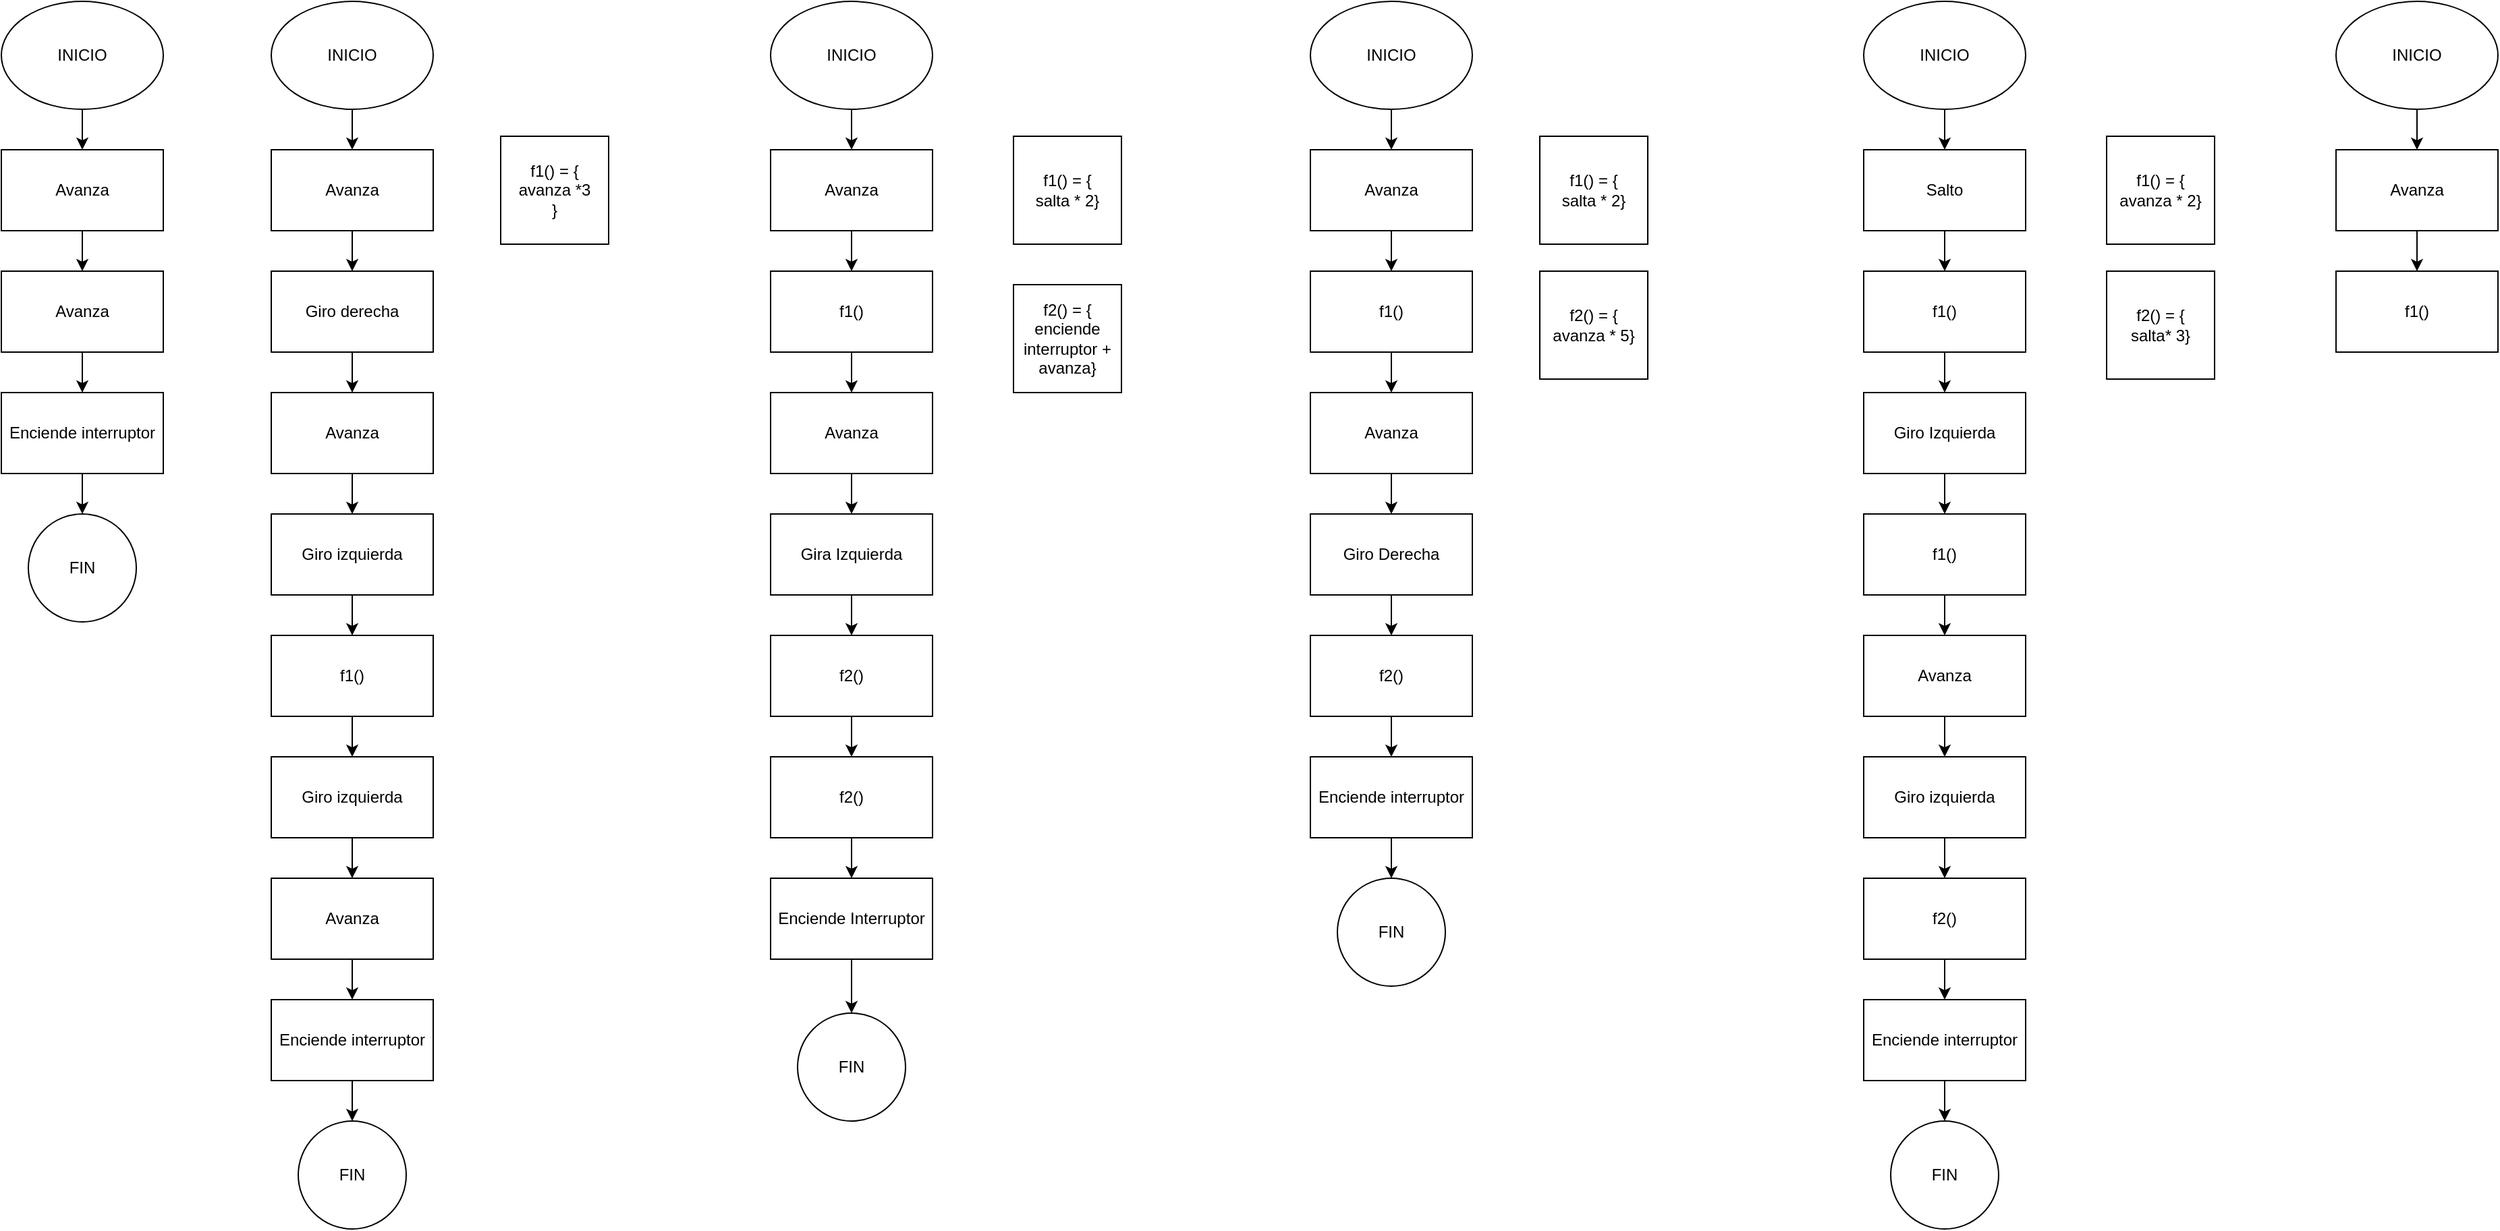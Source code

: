 <mxfile version="21.6.9" type="github">
  <diagram name="Página-1" id="Z_8QZbGZmjloagxHLasW">
    <mxGraphModel dx="1120" dy="478" grid="1" gridSize="10" guides="1" tooltips="1" connect="1" arrows="1" fold="1" page="1" pageScale="1" pageWidth="827" pageHeight="1169" math="0" shadow="0">
      <root>
        <mxCell id="0" />
        <mxCell id="1" parent="0" />
        <mxCell id="EztPIS8EUHxAQPm5CFUI-3" value="" style="edgeStyle=orthogonalEdgeStyle;rounded=0;orthogonalLoop=1;jettySize=auto;html=1;" edge="1" parent="1" source="EztPIS8EUHxAQPm5CFUI-1" target="EztPIS8EUHxAQPm5CFUI-2">
          <mxGeometry relative="1" as="geometry" />
        </mxCell>
        <mxCell id="EztPIS8EUHxAQPm5CFUI-1" value="INICIO" style="ellipse;whiteSpace=wrap;html=1;" vertex="1" parent="1">
          <mxGeometry x="50" width="120" height="80" as="geometry" />
        </mxCell>
        <mxCell id="EztPIS8EUHxAQPm5CFUI-5" value="" style="edgeStyle=orthogonalEdgeStyle;rounded=0;orthogonalLoop=1;jettySize=auto;html=1;" edge="1" parent="1" source="EztPIS8EUHxAQPm5CFUI-2" target="EztPIS8EUHxAQPm5CFUI-4">
          <mxGeometry relative="1" as="geometry" />
        </mxCell>
        <mxCell id="EztPIS8EUHxAQPm5CFUI-2" value="Avanza" style="whiteSpace=wrap;html=1;" vertex="1" parent="1">
          <mxGeometry x="50" y="110" width="120" height="60" as="geometry" />
        </mxCell>
        <mxCell id="EztPIS8EUHxAQPm5CFUI-7" value="" style="edgeStyle=orthogonalEdgeStyle;rounded=0;orthogonalLoop=1;jettySize=auto;html=1;" edge="1" parent="1" source="EztPIS8EUHxAQPm5CFUI-4" target="EztPIS8EUHxAQPm5CFUI-6">
          <mxGeometry relative="1" as="geometry" />
        </mxCell>
        <mxCell id="EztPIS8EUHxAQPm5CFUI-4" value="Avanza" style="whiteSpace=wrap;html=1;" vertex="1" parent="1">
          <mxGeometry x="50" y="200" width="120" height="60" as="geometry" />
        </mxCell>
        <mxCell id="EztPIS8EUHxAQPm5CFUI-90" value="" style="edgeStyle=orthogonalEdgeStyle;rounded=0;orthogonalLoop=1;jettySize=auto;html=1;" edge="1" parent="1" source="EztPIS8EUHxAQPm5CFUI-6" target="EztPIS8EUHxAQPm5CFUI-89">
          <mxGeometry relative="1" as="geometry" />
        </mxCell>
        <mxCell id="EztPIS8EUHxAQPm5CFUI-6" value="Enciende interruptor" style="whiteSpace=wrap;html=1;" vertex="1" parent="1">
          <mxGeometry x="50" y="290" width="120" height="60" as="geometry" />
        </mxCell>
        <mxCell id="EztPIS8EUHxAQPm5CFUI-10" value="" style="edgeStyle=orthogonalEdgeStyle;rounded=0;orthogonalLoop=1;jettySize=auto;html=1;" edge="1" parent="1" source="EztPIS8EUHxAQPm5CFUI-8" target="EztPIS8EUHxAQPm5CFUI-9">
          <mxGeometry relative="1" as="geometry" />
        </mxCell>
        <mxCell id="EztPIS8EUHxAQPm5CFUI-8" value="INICIO" style="ellipse;whiteSpace=wrap;html=1;" vertex="1" parent="1">
          <mxGeometry x="250" width="120" height="80" as="geometry" />
        </mxCell>
        <mxCell id="EztPIS8EUHxAQPm5CFUI-12" value="" style="edgeStyle=orthogonalEdgeStyle;rounded=0;orthogonalLoop=1;jettySize=auto;html=1;" edge="1" parent="1" source="EztPIS8EUHxAQPm5CFUI-9" target="EztPIS8EUHxAQPm5CFUI-11">
          <mxGeometry relative="1" as="geometry" />
        </mxCell>
        <mxCell id="EztPIS8EUHxAQPm5CFUI-9" value="Avanza" style="whiteSpace=wrap;html=1;" vertex="1" parent="1">
          <mxGeometry x="250" y="110" width="120" height="60" as="geometry" />
        </mxCell>
        <mxCell id="EztPIS8EUHxAQPm5CFUI-14" value="" style="edgeStyle=orthogonalEdgeStyle;rounded=0;orthogonalLoop=1;jettySize=auto;html=1;" edge="1" parent="1" source="EztPIS8EUHxAQPm5CFUI-11" target="EztPIS8EUHxAQPm5CFUI-13">
          <mxGeometry relative="1" as="geometry" />
        </mxCell>
        <mxCell id="EztPIS8EUHxAQPm5CFUI-11" value="Giro derecha" style="whiteSpace=wrap;html=1;" vertex="1" parent="1">
          <mxGeometry x="250" y="200" width="120" height="60" as="geometry" />
        </mxCell>
        <mxCell id="EztPIS8EUHxAQPm5CFUI-16" value="" style="edgeStyle=orthogonalEdgeStyle;rounded=0;orthogonalLoop=1;jettySize=auto;html=1;" edge="1" parent="1" source="EztPIS8EUHxAQPm5CFUI-13" target="EztPIS8EUHxAQPm5CFUI-15">
          <mxGeometry relative="1" as="geometry" />
        </mxCell>
        <mxCell id="EztPIS8EUHxAQPm5CFUI-13" value="Avanza" style="whiteSpace=wrap;html=1;" vertex="1" parent="1">
          <mxGeometry x="250" y="290" width="120" height="60" as="geometry" />
        </mxCell>
        <mxCell id="EztPIS8EUHxAQPm5CFUI-18" value="" style="edgeStyle=orthogonalEdgeStyle;rounded=0;orthogonalLoop=1;jettySize=auto;html=1;" edge="1" parent="1" source="EztPIS8EUHxAQPm5CFUI-15" target="EztPIS8EUHxAQPm5CFUI-17">
          <mxGeometry relative="1" as="geometry" />
        </mxCell>
        <mxCell id="EztPIS8EUHxAQPm5CFUI-15" value="Giro izquierda" style="whiteSpace=wrap;html=1;" vertex="1" parent="1">
          <mxGeometry x="250" y="380" width="120" height="60" as="geometry" />
        </mxCell>
        <mxCell id="EztPIS8EUHxAQPm5CFUI-21" value="" style="edgeStyle=orthogonalEdgeStyle;rounded=0;orthogonalLoop=1;jettySize=auto;html=1;" edge="1" parent="1" source="EztPIS8EUHxAQPm5CFUI-17" target="EztPIS8EUHxAQPm5CFUI-20">
          <mxGeometry relative="1" as="geometry" />
        </mxCell>
        <mxCell id="EztPIS8EUHxAQPm5CFUI-17" value="f1()" style="whiteSpace=wrap;html=1;" vertex="1" parent="1">
          <mxGeometry x="250" y="470" width="120" height="60" as="geometry" />
        </mxCell>
        <mxCell id="EztPIS8EUHxAQPm5CFUI-19" value="f1() = {&lt;br&gt;avanza *3&lt;br&gt;}" style="whiteSpace=wrap;html=1;aspect=fixed;" vertex="1" parent="1">
          <mxGeometry x="420" y="100" width="80" height="80" as="geometry" />
        </mxCell>
        <mxCell id="EztPIS8EUHxAQPm5CFUI-23" value="" style="edgeStyle=orthogonalEdgeStyle;rounded=0;orthogonalLoop=1;jettySize=auto;html=1;" edge="1" parent="1" source="EztPIS8EUHxAQPm5CFUI-20" target="EztPIS8EUHxAQPm5CFUI-22">
          <mxGeometry relative="1" as="geometry" />
        </mxCell>
        <mxCell id="EztPIS8EUHxAQPm5CFUI-20" value="Giro izquierda" style="whiteSpace=wrap;html=1;" vertex="1" parent="1">
          <mxGeometry x="250" y="560" width="120" height="60" as="geometry" />
        </mxCell>
        <mxCell id="EztPIS8EUHxAQPm5CFUI-25" value="" style="edgeStyle=orthogonalEdgeStyle;rounded=0;orthogonalLoop=1;jettySize=auto;html=1;" edge="1" parent="1" source="EztPIS8EUHxAQPm5CFUI-22" target="EztPIS8EUHxAQPm5CFUI-24">
          <mxGeometry relative="1" as="geometry" />
        </mxCell>
        <mxCell id="EztPIS8EUHxAQPm5CFUI-22" value="Avanza" style="whiteSpace=wrap;html=1;" vertex="1" parent="1">
          <mxGeometry x="250" y="650" width="120" height="60" as="geometry" />
        </mxCell>
        <mxCell id="EztPIS8EUHxAQPm5CFUI-88" value="" style="edgeStyle=orthogonalEdgeStyle;rounded=0;orthogonalLoop=1;jettySize=auto;html=1;" edge="1" parent="1" source="EztPIS8EUHxAQPm5CFUI-24" target="EztPIS8EUHxAQPm5CFUI-87">
          <mxGeometry relative="1" as="geometry" />
        </mxCell>
        <mxCell id="EztPIS8EUHxAQPm5CFUI-24" value="Enciende interruptor" style="whiteSpace=wrap;html=1;" vertex="1" parent="1">
          <mxGeometry x="250" y="740" width="120" height="60" as="geometry" />
        </mxCell>
        <mxCell id="EztPIS8EUHxAQPm5CFUI-28" value="" style="edgeStyle=orthogonalEdgeStyle;rounded=0;orthogonalLoop=1;jettySize=auto;html=1;" edge="1" parent="1" source="EztPIS8EUHxAQPm5CFUI-26" target="EztPIS8EUHxAQPm5CFUI-27">
          <mxGeometry relative="1" as="geometry" />
        </mxCell>
        <mxCell id="EztPIS8EUHxAQPm5CFUI-26" value="INICIO" style="ellipse;whiteSpace=wrap;html=1;" vertex="1" parent="1">
          <mxGeometry x="620" width="120" height="80" as="geometry" />
        </mxCell>
        <mxCell id="EztPIS8EUHxAQPm5CFUI-30" value="" style="edgeStyle=orthogonalEdgeStyle;rounded=0;orthogonalLoop=1;jettySize=auto;html=1;" edge="1" parent="1" source="EztPIS8EUHxAQPm5CFUI-27" target="EztPIS8EUHxAQPm5CFUI-29">
          <mxGeometry relative="1" as="geometry" />
        </mxCell>
        <mxCell id="EztPIS8EUHxAQPm5CFUI-27" value="Avanza" style="whiteSpace=wrap;html=1;" vertex="1" parent="1">
          <mxGeometry x="620" y="110" width="120" height="60" as="geometry" />
        </mxCell>
        <mxCell id="EztPIS8EUHxAQPm5CFUI-34" value="" style="edgeStyle=orthogonalEdgeStyle;rounded=0;orthogonalLoop=1;jettySize=auto;html=1;" edge="1" parent="1" source="EztPIS8EUHxAQPm5CFUI-29" target="EztPIS8EUHxAQPm5CFUI-33">
          <mxGeometry relative="1" as="geometry" />
        </mxCell>
        <mxCell id="EztPIS8EUHxAQPm5CFUI-29" value="f1()" style="whiteSpace=wrap;html=1;" vertex="1" parent="1">
          <mxGeometry x="620" y="200" width="120" height="60" as="geometry" />
        </mxCell>
        <mxCell id="EztPIS8EUHxAQPm5CFUI-32" value="f1() = {&lt;br&gt;salta * 2}" style="whiteSpace=wrap;html=1;aspect=fixed;" vertex="1" parent="1">
          <mxGeometry x="800" y="100" width="80" height="80" as="geometry" />
        </mxCell>
        <mxCell id="EztPIS8EUHxAQPm5CFUI-36" value="" style="edgeStyle=orthogonalEdgeStyle;rounded=0;orthogonalLoop=1;jettySize=auto;html=1;" edge="1" parent="1" source="EztPIS8EUHxAQPm5CFUI-33" target="EztPIS8EUHxAQPm5CFUI-35">
          <mxGeometry relative="1" as="geometry" />
        </mxCell>
        <mxCell id="EztPIS8EUHxAQPm5CFUI-33" value="Avanza" style="whiteSpace=wrap;html=1;" vertex="1" parent="1">
          <mxGeometry x="620" y="290" width="120" height="60" as="geometry" />
        </mxCell>
        <mxCell id="EztPIS8EUHxAQPm5CFUI-38" value="" style="edgeStyle=orthogonalEdgeStyle;rounded=0;orthogonalLoop=1;jettySize=auto;html=1;" edge="1" parent="1" source="EztPIS8EUHxAQPm5CFUI-35" target="EztPIS8EUHxAQPm5CFUI-37">
          <mxGeometry relative="1" as="geometry" />
        </mxCell>
        <mxCell id="EztPIS8EUHxAQPm5CFUI-35" value="Gira Izquierda" style="whiteSpace=wrap;html=1;" vertex="1" parent="1">
          <mxGeometry x="620" y="380" width="120" height="60" as="geometry" />
        </mxCell>
        <mxCell id="EztPIS8EUHxAQPm5CFUI-41" value="" style="edgeStyle=orthogonalEdgeStyle;rounded=0;orthogonalLoop=1;jettySize=auto;html=1;" edge="1" parent="1" source="EztPIS8EUHxAQPm5CFUI-37" target="EztPIS8EUHxAQPm5CFUI-40">
          <mxGeometry relative="1" as="geometry" />
        </mxCell>
        <mxCell id="EztPIS8EUHxAQPm5CFUI-37" value="f2()" style="whiteSpace=wrap;html=1;" vertex="1" parent="1">
          <mxGeometry x="620" y="470" width="120" height="60" as="geometry" />
        </mxCell>
        <mxCell id="EztPIS8EUHxAQPm5CFUI-39" value="f2() = {&lt;br&gt;enciende interruptor + avanza}" style="whiteSpace=wrap;html=1;aspect=fixed;" vertex="1" parent="1">
          <mxGeometry x="800" y="210" width="80" height="80" as="geometry" />
        </mxCell>
        <mxCell id="EztPIS8EUHxAQPm5CFUI-43" value="" style="edgeStyle=orthogonalEdgeStyle;rounded=0;orthogonalLoop=1;jettySize=auto;html=1;" edge="1" parent="1" source="EztPIS8EUHxAQPm5CFUI-40" target="EztPIS8EUHxAQPm5CFUI-42">
          <mxGeometry relative="1" as="geometry" />
        </mxCell>
        <mxCell id="EztPIS8EUHxAQPm5CFUI-40" value="f2()" style="whiteSpace=wrap;html=1;" vertex="1" parent="1">
          <mxGeometry x="620" y="560" width="120" height="60" as="geometry" />
        </mxCell>
        <mxCell id="EztPIS8EUHxAQPm5CFUI-86" value="" style="edgeStyle=orthogonalEdgeStyle;rounded=0;orthogonalLoop=1;jettySize=auto;html=1;" edge="1" parent="1" source="EztPIS8EUHxAQPm5CFUI-42" target="EztPIS8EUHxAQPm5CFUI-85">
          <mxGeometry relative="1" as="geometry" />
        </mxCell>
        <mxCell id="EztPIS8EUHxAQPm5CFUI-42" value="Enciende Interruptor" style="whiteSpace=wrap;html=1;" vertex="1" parent="1">
          <mxGeometry x="620" y="650" width="120" height="60" as="geometry" />
        </mxCell>
        <mxCell id="EztPIS8EUHxAQPm5CFUI-46" value="" style="edgeStyle=orthogonalEdgeStyle;rounded=0;orthogonalLoop=1;jettySize=auto;html=1;" edge="1" parent="1" source="EztPIS8EUHxAQPm5CFUI-44" target="EztPIS8EUHxAQPm5CFUI-45">
          <mxGeometry relative="1" as="geometry" />
        </mxCell>
        <mxCell id="EztPIS8EUHxAQPm5CFUI-44" value="INICIO" style="ellipse;whiteSpace=wrap;html=1;" vertex="1" parent="1">
          <mxGeometry x="1020" width="120" height="80" as="geometry" />
        </mxCell>
        <mxCell id="EztPIS8EUHxAQPm5CFUI-48" value="" style="edgeStyle=orthogonalEdgeStyle;rounded=0;orthogonalLoop=1;jettySize=auto;html=1;" edge="1" parent="1" source="EztPIS8EUHxAQPm5CFUI-45" target="EztPIS8EUHxAQPm5CFUI-47">
          <mxGeometry relative="1" as="geometry" />
        </mxCell>
        <mxCell id="EztPIS8EUHxAQPm5CFUI-45" value="Avanza" style="whiteSpace=wrap;html=1;" vertex="1" parent="1">
          <mxGeometry x="1020" y="110" width="120" height="60" as="geometry" />
        </mxCell>
        <mxCell id="EztPIS8EUHxAQPm5CFUI-51" value="" style="edgeStyle=orthogonalEdgeStyle;rounded=0;orthogonalLoop=1;jettySize=auto;html=1;" edge="1" parent="1" source="EztPIS8EUHxAQPm5CFUI-47" target="EztPIS8EUHxAQPm5CFUI-50">
          <mxGeometry relative="1" as="geometry" />
        </mxCell>
        <mxCell id="EztPIS8EUHxAQPm5CFUI-47" value="f1()" style="whiteSpace=wrap;html=1;" vertex="1" parent="1">
          <mxGeometry x="1020" y="200" width="120" height="60" as="geometry" />
        </mxCell>
        <mxCell id="EztPIS8EUHxAQPm5CFUI-49" value="f1() = {&lt;br&gt;salta * 2}" style="whiteSpace=wrap;html=1;aspect=fixed;" vertex="1" parent="1">
          <mxGeometry x="1190" y="100" width="80" height="80" as="geometry" />
        </mxCell>
        <mxCell id="EztPIS8EUHxAQPm5CFUI-53" value="" style="edgeStyle=orthogonalEdgeStyle;rounded=0;orthogonalLoop=1;jettySize=auto;html=1;" edge="1" parent="1" source="EztPIS8EUHxAQPm5CFUI-50" target="EztPIS8EUHxAQPm5CFUI-52">
          <mxGeometry relative="1" as="geometry" />
        </mxCell>
        <mxCell id="EztPIS8EUHxAQPm5CFUI-50" value="Avanza" style="whiteSpace=wrap;html=1;" vertex="1" parent="1">
          <mxGeometry x="1020" y="290" width="120" height="60" as="geometry" />
        </mxCell>
        <mxCell id="EztPIS8EUHxAQPm5CFUI-55" value="" style="edgeStyle=orthogonalEdgeStyle;rounded=0;orthogonalLoop=1;jettySize=auto;html=1;" edge="1" parent="1" source="EztPIS8EUHxAQPm5CFUI-52" target="EztPIS8EUHxAQPm5CFUI-54">
          <mxGeometry relative="1" as="geometry" />
        </mxCell>
        <mxCell id="EztPIS8EUHxAQPm5CFUI-52" value="Giro Derecha" style="whiteSpace=wrap;html=1;" vertex="1" parent="1">
          <mxGeometry x="1020" y="380" width="120" height="60" as="geometry" />
        </mxCell>
        <mxCell id="EztPIS8EUHxAQPm5CFUI-58" value="" style="edgeStyle=orthogonalEdgeStyle;rounded=0;orthogonalLoop=1;jettySize=auto;html=1;" edge="1" parent="1" source="EztPIS8EUHxAQPm5CFUI-54" target="EztPIS8EUHxAQPm5CFUI-57">
          <mxGeometry relative="1" as="geometry" />
        </mxCell>
        <mxCell id="EztPIS8EUHxAQPm5CFUI-54" value="f2()" style="whiteSpace=wrap;html=1;" vertex="1" parent="1">
          <mxGeometry x="1020" y="470" width="120" height="60" as="geometry" />
        </mxCell>
        <mxCell id="EztPIS8EUHxAQPm5CFUI-56" value="f2() = {&lt;br&gt;avanza * 5}" style="whiteSpace=wrap;html=1;aspect=fixed;" vertex="1" parent="1">
          <mxGeometry x="1190" y="200" width="80" height="80" as="geometry" />
        </mxCell>
        <mxCell id="EztPIS8EUHxAQPm5CFUI-84" value="" style="edgeStyle=orthogonalEdgeStyle;rounded=0;orthogonalLoop=1;jettySize=auto;html=1;" edge="1" parent="1" source="EztPIS8EUHxAQPm5CFUI-57" target="EztPIS8EUHxAQPm5CFUI-83">
          <mxGeometry relative="1" as="geometry" />
        </mxCell>
        <mxCell id="EztPIS8EUHxAQPm5CFUI-57" value="Enciende interruptor" style="whiteSpace=wrap;html=1;" vertex="1" parent="1">
          <mxGeometry x="1020" y="560" width="120" height="60" as="geometry" />
        </mxCell>
        <mxCell id="EztPIS8EUHxAQPm5CFUI-63" value="" style="edgeStyle=orthogonalEdgeStyle;rounded=0;orthogonalLoop=1;jettySize=auto;html=1;" edge="1" parent="1" source="EztPIS8EUHxAQPm5CFUI-59" target="EztPIS8EUHxAQPm5CFUI-62">
          <mxGeometry relative="1" as="geometry" />
        </mxCell>
        <mxCell id="EztPIS8EUHxAQPm5CFUI-59" value="INICIO" style="ellipse;whiteSpace=wrap;html=1;" vertex="1" parent="1">
          <mxGeometry x="1430" width="120" height="80" as="geometry" />
        </mxCell>
        <mxCell id="EztPIS8EUHxAQPm5CFUI-65" value="" style="edgeStyle=orthogonalEdgeStyle;rounded=0;orthogonalLoop=1;jettySize=auto;html=1;" edge="1" parent="1" source="EztPIS8EUHxAQPm5CFUI-62" target="EztPIS8EUHxAQPm5CFUI-64">
          <mxGeometry relative="1" as="geometry" />
        </mxCell>
        <mxCell id="EztPIS8EUHxAQPm5CFUI-62" value="Salto" style="whiteSpace=wrap;html=1;" vertex="1" parent="1">
          <mxGeometry x="1430" y="110" width="120" height="60" as="geometry" />
        </mxCell>
        <mxCell id="EztPIS8EUHxAQPm5CFUI-68" value="" style="edgeStyle=orthogonalEdgeStyle;rounded=0;orthogonalLoop=1;jettySize=auto;html=1;" edge="1" parent="1" source="EztPIS8EUHxAQPm5CFUI-64" target="EztPIS8EUHxAQPm5CFUI-67">
          <mxGeometry relative="1" as="geometry" />
        </mxCell>
        <mxCell id="EztPIS8EUHxAQPm5CFUI-64" value="f1()" style="whiteSpace=wrap;html=1;" vertex="1" parent="1">
          <mxGeometry x="1430" y="200" width="120" height="60" as="geometry" />
        </mxCell>
        <mxCell id="EztPIS8EUHxAQPm5CFUI-66" value="f1() = {&lt;br&gt;avanza * 2}" style="whiteSpace=wrap;html=1;aspect=fixed;" vertex="1" parent="1">
          <mxGeometry x="1610" y="100" width="80" height="80" as="geometry" />
        </mxCell>
        <mxCell id="EztPIS8EUHxAQPm5CFUI-70" value="" style="edgeStyle=orthogonalEdgeStyle;rounded=0;orthogonalLoop=1;jettySize=auto;html=1;" edge="1" parent="1" source="EztPIS8EUHxAQPm5CFUI-67" target="EztPIS8EUHxAQPm5CFUI-69">
          <mxGeometry relative="1" as="geometry" />
        </mxCell>
        <mxCell id="EztPIS8EUHxAQPm5CFUI-67" value="Giro Izquierda" style="whiteSpace=wrap;html=1;" vertex="1" parent="1">
          <mxGeometry x="1430" y="290" width="120" height="60" as="geometry" />
        </mxCell>
        <mxCell id="EztPIS8EUHxAQPm5CFUI-72" value="" style="edgeStyle=orthogonalEdgeStyle;rounded=0;orthogonalLoop=1;jettySize=auto;html=1;" edge="1" parent="1" source="EztPIS8EUHxAQPm5CFUI-69" target="EztPIS8EUHxAQPm5CFUI-71">
          <mxGeometry relative="1" as="geometry" />
        </mxCell>
        <mxCell id="EztPIS8EUHxAQPm5CFUI-69" value="f1()" style="whiteSpace=wrap;html=1;" vertex="1" parent="1">
          <mxGeometry x="1430" y="380" width="120" height="60" as="geometry" />
        </mxCell>
        <mxCell id="EztPIS8EUHxAQPm5CFUI-74" value="" style="edgeStyle=orthogonalEdgeStyle;rounded=0;orthogonalLoop=1;jettySize=auto;html=1;" edge="1" parent="1" source="EztPIS8EUHxAQPm5CFUI-71" target="EztPIS8EUHxAQPm5CFUI-73">
          <mxGeometry relative="1" as="geometry" />
        </mxCell>
        <mxCell id="EztPIS8EUHxAQPm5CFUI-71" value="Avanza" style="whiteSpace=wrap;html=1;" vertex="1" parent="1">
          <mxGeometry x="1430" y="470" width="120" height="60" as="geometry" />
        </mxCell>
        <mxCell id="EztPIS8EUHxAQPm5CFUI-76" value="" style="edgeStyle=orthogonalEdgeStyle;rounded=0;orthogonalLoop=1;jettySize=auto;html=1;" edge="1" parent="1" source="EztPIS8EUHxAQPm5CFUI-73" target="EztPIS8EUHxAQPm5CFUI-75">
          <mxGeometry relative="1" as="geometry" />
        </mxCell>
        <mxCell id="EztPIS8EUHxAQPm5CFUI-73" value="Giro izquierda" style="whiteSpace=wrap;html=1;" vertex="1" parent="1">
          <mxGeometry x="1430" y="560" width="120" height="60" as="geometry" />
        </mxCell>
        <mxCell id="EztPIS8EUHxAQPm5CFUI-79" value="" style="edgeStyle=orthogonalEdgeStyle;rounded=0;orthogonalLoop=1;jettySize=auto;html=1;" edge="1" parent="1" source="EztPIS8EUHxAQPm5CFUI-75" target="EztPIS8EUHxAQPm5CFUI-78">
          <mxGeometry relative="1" as="geometry" />
        </mxCell>
        <mxCell id="EztPIS8EUHxAQPm5CFUI-75" value="f2()" style="whiteSpace=wrap;html=1;" vertex="1" parent="1">
          <mxGeometry x="1430" y="650" width="120" height="60" as="geometry" />
        </mxCell>
        <mxCell id="EztPIS8EUHxAQPm5CFUI-77" value="f2() = {&lt;br&gt;salta* 3}" style="whiteSpace=wrap;html=1;aspect=fixed;" vertex="1" parent="1">
          <mxGeometry x="1610" y="200" width="80" height="80" as="geometry" />
        </mxCell>
        <mxCell id="EztPIS8EUHxAQPm5CFUI-82" value="" style="edgeStyle=orthogonalEdgeStyle;rounded=0;orthogonalLoop=1;jettySize=auto;html=1;" edge="1" parent="1" source="EztPIS8EUHxAQPm5CFUI-78" target="EztPIS8EUHxAQPm5CFUI-81">
          <mxGeometry relative="1" as="geometry" />
        </mxCell>
        <mxCell id="EztPIS8EUHxAQPm5CFUI-78" value="Enciende interruptor" style="whiteSpace=wrap;html=1;" vertex="1" parent="1">
          <mxGeometry x="1430" y="740" width="120" height="60" as="geometry" />
        </mxCell>
        <mxCell id="EztPIS8EUHxAQPm5CFUI-81" value="FIN" style="ellipse;whiteSpace=wrap;html=1;" vertex="1" parent="1">
          <mxGeometry x="1450" y="830" width="80" height="80" as="geometry" />
        </mxCell>
        <mxCell id="EztPIS8EUHxAQPm5CFUI-83" value="FIN" style="ellipse;whiteSpace=wrap;html=1;" vertex="1" parent="1">
          <mxGeometry x="1040" y="650" width="80" height="80" as="geometry" />
        </mxCell>
        <mxCell id="EztPIS8EUHxAQPm5CFUI-85" value="FIN" style="ellipse;whiteSpace=wrap;html=1;" vertex="1" parent="1">
          <mxGeometry x="640" y="750" width="80" height="80" as="geometry" />
        </mxCell>
        <mxCell id="EztPIS8EUHxAQPm5CFUI-87" value="FIN" style="ellipse;whiteSpace=wrap;html=1;" vertex="1" parent="1">
          <mxGeometry x="270" y="830" width="80" height="80" as="geometry" />
        </mxCell>
        <mxCell id="EztPIS8EUHxAQPm5CFUI-89" value="FIN" style="ellipse;whiteSpace=wrap;html=1;" vertex="1" parent="1">
          <mxGeometry x="70" y="380" width="80" height="80" as="geometry" />
        </mxCell>
        <mxCell id="EztPIS8EUHxAQPm5CFUI-93" value="" style="edgeStyle=orthogonalEdgeStyle;rounded=0;orthogonalLoop=1;jettySize=auto;html=1;" edge="1" parent="1" source="EztPIS8EUHxAQPm5CFUI-91" target="EztPIS8EUHxAQPm5CFUI-92">
          <mxGeometry relative="1" as="geometry" />
        </mxCell>
        <mxCell id="EztPIS8EUHxAQPm5CFUI-91" value="INICIO" style="ellipse;whiteSpace=wrap;html=1;" vertex="1" parent="1">
          <mxGeometry x="1780" width="120" height="80" as="geometry" />
        </mxCell>
        <mxCell id="EztPIS8EUHxAQPm5CFUI-95" value="" style="edgeStyle=orthogonalEdgeStyle;rounded=0;orthogonalLoop=1;jettySize=auto;html=1;" edge="1" parent="1" source="EztPIS8EUHxAQPm5CFUI-92" target="EztPIS8EUHxAQPm5CFUI-94">
          <mxGeometry relative="1" as="geometry" />
        </mxCell>
        <mxCell id="EztPIS8EUHxAQPm5CFUI-92" value="Avanza" style="whiteSpace=wrap;html=1;" vertex="1" parent="1">
          <mxGeometry x="1780" y="110" width="120" height="60" as="geometry" />
        </mxCell>
        <mxCell id="EztPIS8EUHxAQPm5CFUI-94" value="f1()" style="whiteSpace=wrap;html=1;" vertex="1" parent="1">
          <mxGeometry x="1780" y="200" width="120" height="60" as="geometry" />
        </mxCell>
      </root>
    </mxGraphModel>
  </diagram>
</mxfile>
